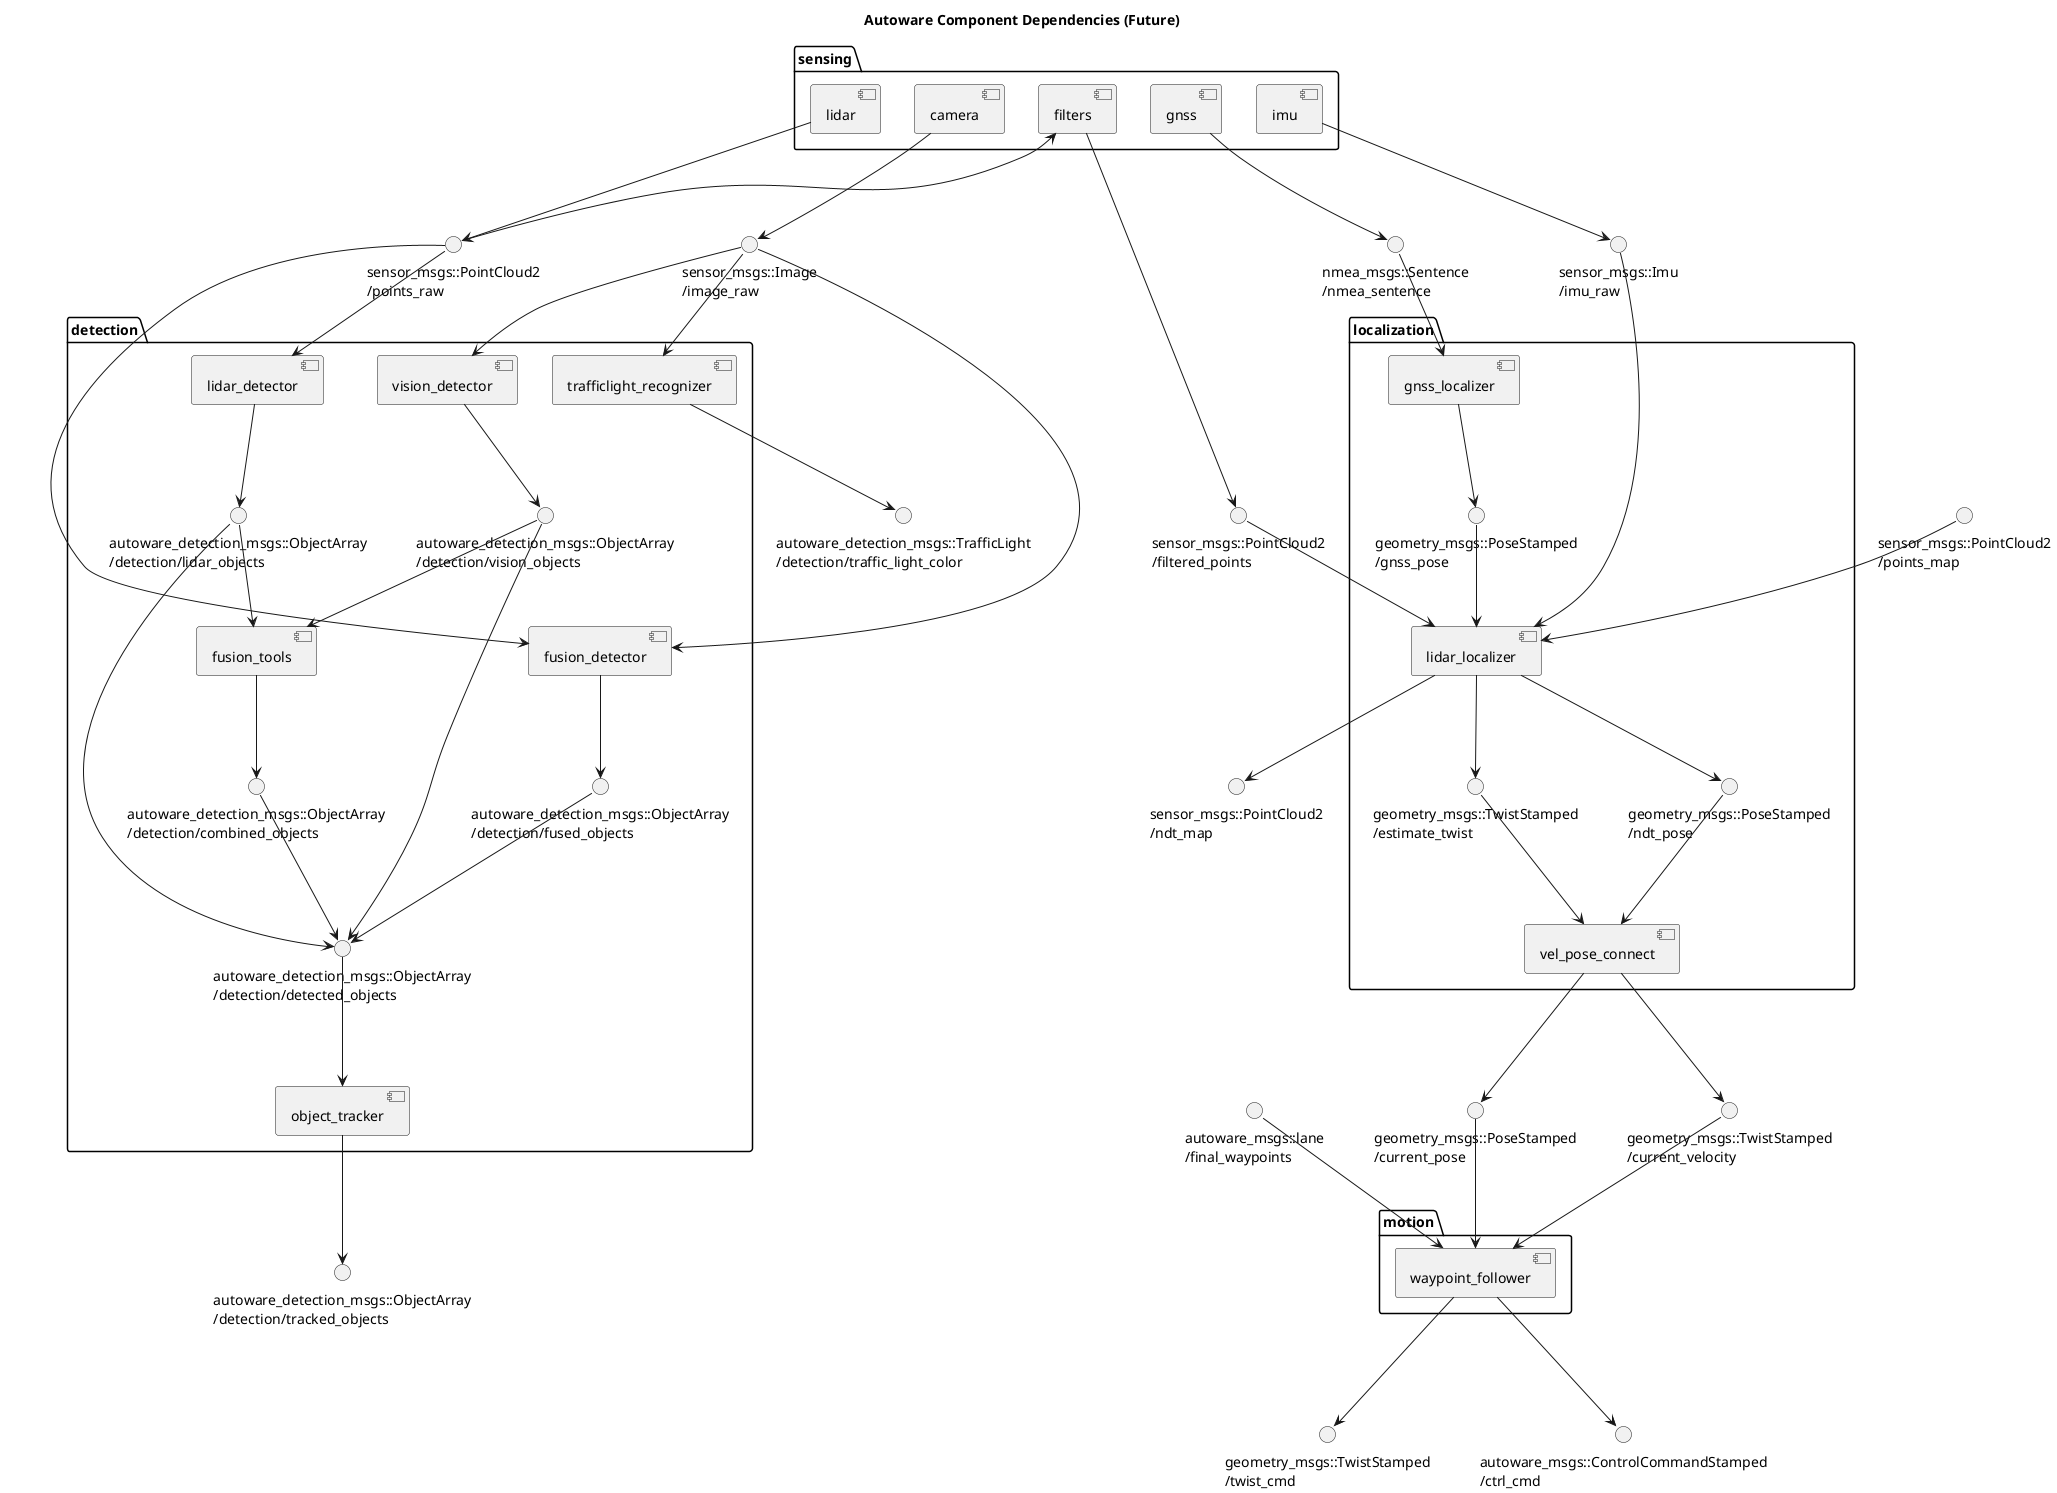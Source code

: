 @startuml

title Autoware Component Dependencies (Future)

() "sensor_msgs::Image\n/image_raw" as image_raw
() "sensor_msgs::PointCloud2\n/points_raw" as points_raw
() "sensor_msgs::PointCloud2\n/filtered_points" as filtered_points
() "sensor_msgs::Imu\n/imu_raw" as imu_raw 
() "nmea_msgs::Sentence\n/nmea_sentence" as nmea_sentence

folder sensing {
    [camera]
    'outputs
    camera --> image_raw

    [lidar]
    'outputs
    lidar --> points_raw

    [filters]
    'inputs
    points_raw --> filters
    'outputs
    filters --> filtered_points

    [imu]
    'outputs
    imu --> imu_raw

    [gnss]
    'outputs
    gnss --> nmea_sentence
}

'gnss_localizer

'lidar_localizer
() "sensor_msgs::PointCloud2\n/points_map" as points_map
() "sensor_msgs::PointCloud2\n/ndt_map" as ndt_map

'vel_pose_connect
() "geometry_msgs::PoseStamped\n/current_pose" as current_pose
() "geometry_msgs::TwistStamped\n/current_velocity" as current_velocity

folder localization {
    () "geometry_msgs::PoseStamped\n/gnss_pose" as gnss_pose
    () "geometry_msgs::TwistStamped\n/estimate_twist" as estimate_twist
    () "geometry_msgs::PoseStamped\n/ndt_pose" as ndt_pose

    [gnss_localizer]
    'inputs
    nmea_sentence --> gnss_localizer
    'outputs
    gnss_localizer --> gnss_pose

    [lidar_localizer]
    'inputs
    gnss_pose --> lidar_localizer
    filtered_points --> lidar_localizer
    points_map --> lidar_localizer
    imu_raw --> lidar_localizer
    'outputs
    lidar_localizer --> estimate_twist
    lidar_localizer --> ndt_pose
    lidar_localizer --> ndt_map

    [vel_pose_connect]
    'inputs
    estimate_twist --> vel_pose_connect
    ndt_pose --> vel_pose_connect
    'outputs
    vel_pose_connect --> current_pose
    vel_pose_connect --> current_velocity

    '[dead_reckoner] @ Autoware v2.0
}


() "autoware_detection_msgs::ObjectArray\n/detection/tracked_objects" as tracked_objects
() "autoware_detection_msgs::TrafficLight\n/detection/traffic_light_color" as traffic_light_color

folder detection {
    () "autoware_detection_msgs::ObjectArray\n/detection/vision_objects" as detected_objects_vision
    () "autoware_detection_msgs::ObjectArray\n/detection/lidar_objects" as detected_objects_lidar
    () "autoware_detection_msgs::ObjectArray\n/detection/combined_objects" as detected_objects_combined
    () "autoware_detection_msgs::ObjectArray\n/detection/fused_objects" as detected_objects_fused
    () "autoware_detection_msgs::ObjectArray\n/detection/detected_objects" as detected_objects

    [vision_detector]
    'inputs
    image_raw --> vision_detector
    'outputs
    vision_detector --> detected_objects_vision

    [lidar_detector]
    'inputs
    points_raw --> lidar_detector
    'outputs
    lidar_detector --> detected_objects_lidar

    [object_tracker]
    'inputs
    detected_objects --> object_tracker
    'outputs
    object_tracker --> tracked_objects

    [fusion_detector]
    'inputs
    image_raw --> fusion_detector
    points_raw --> fusion_detector
    'outputs
    fusion_detector --> detected_objects_fused

    [fusion_tools]
    'inputs
    detected_objects_vision --> fusion_tools
    detected_objects_lidar --> fusion_tools
    'outputs
    fusion_tools --> detected_objects_combined

    [trafficlight_recognizer]
    'inputs
    image_raw --> trafficlight_recognizer
    'outputs
    trafficlight_recognizer --> traffic_light_color

    'connection
    detected_objects_vision --> detected_objects
    detected_objects_lidar --> detected_objects
    detected_objects_combined --> detected_objects
    detected_objects_fused --> detected_objects
}

/' @ Autoware v2.0
folder prediction {
    [moving_predictor]

    [collision_predictor]

    [cutin_predictor]
}
'/

/' @ Autoware v2.0
folder intelligence {
    [decision_maker]
}
'/

/' @ Autoware v2.0
folder state {
    [state_machine]
}
'/

() "autoware_msgs::lane\n/final_waypoints" as final_waypoints
() "geometry_msgs::TwistStamped\n/twist_cmd" as twist_cmd
() "autoware_msgs::ControlCommandStamped\n/ctrl_cmd" as ctrl_cmd

folder motion {
    [waypoint_follower]
    'inputs
    current_pose --> waypoint_follower
    current_velocity --> waypoint_follower
    final_waypoints --> waypoint_follower
    'outputs
    waypoint_follower --> twist_cmd
    waypoint_follower --> ctrl_cmd
}

@enduml
